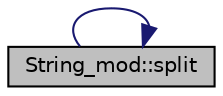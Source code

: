 digraph "String_mod::split"
{
 // LATEX_PDF_SIZE
  edge [fontname="Helvetica",fontsize="10",labelfontname="Helvetica",labelfontsize="10"];
  node [fontname="Helvetica",fontsize="10",shape=record];
  rankdir="LR";
  Node1 [label="String_mod::split",height=0.2,width=0.4,color="black", fillcolor="grey75", style="filled", fontcolor="black",tooltip="Split the input value of type character of arbitrary length by finding the input substitute in the in..."];
  Node1 -> Node1 [color="midnightblue",fontsize="10",style="solid",fontname="Helvetica"];
}
